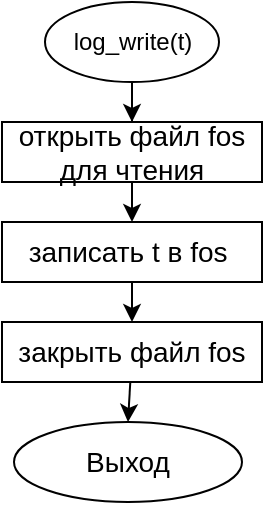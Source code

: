 <mxfile version="12.2.0" type="device" pages="1"><diagram id="ype9jadIfqNqDhQqBLQT" name="Страница 1"><mxGraphModel dx="1024" dy="485" grid="1" gridSize="10" guides="1" tooltips="1" connect="1" arrows="1" fold="1" page="1" pageScale="1" pageWidth="827" pageHeight="1169" math="0" shadow="0"><root><mxCell id="0"/><mxCell id="1" parent="0"/><mxCell id="0PYkEDup9aAO3Qwm6Vtt-28" value="" style="edgeStyle=orthogonalEdgeStyle;rounded=0;orthogonalLoop=1;jettySize=auto;html=1;fontSize=14;" edge="1" parent="1" source="0PYkEDup9aAO3Qwm6Vtt-1" target="0PYkEDup9aAO3Qwm6Vtt-22"><mxGeometry relative="1" as="geometry"/></mxCell><mxCell id="0PYkEDup9aAO3Qwm6Vtt-1" value="log_write(t)" style="ellipse;whiteSpace=wrap;html=1;" vertex="1" parent="1"><mxGeometry x="361.5" y="60" width="87" height="40" as="geometry"/></mxCell><mxCell id="0PYkEDup9aAO3Qwm6Vtt-18" value="Выход" style="ellipse;whiteSpace=wrap;html=1;fontSize=14;" vertex="1" parent="1"><mxGeometry x="346" y="270" width="114" height="40" as="geometry"/></mxCell><mxCell id="0PYkEDup9aAO3Qwm6Vtt-22" value="открыть файл fos для чтения" style="rounded=0;whiteSpace=wrap;html=1;fontSize=14;" vertex="1" parent="1"><mxGeometry x="340" y="120" width="130" height="30" as="geometry"/></mxCell><mxCell id="0PYkEDup9aAO3Qwm6Vtt-23" value="записать t в fos&amp;nbsp;" style="rounded=0;whiteSpace=wrap;html=1;fontSize=14;" vertex="1" parent="1"><mxGeometry x="340" y="170" width="130" height="30" as="geometry"/></mxCell><mxCell id="0PYkEDup9aAO3Qwm6Vtt-24" value="закрыть файл fos" style="rounded=0;whiteSpace=wrap;html=1;fontSize=14;" vertex="1" parent="1"><mxGeometry x="340" y="220" width="130" height="30" as="geometry"/></mxCell><mxCell id="0PYkEDup9aAO3Qwm6Vtt-25" value="" style="endArrow=classic;html=1;fontSize=14;entryX=0.5;entryY=0;entryDx=0;entryDy=0;" edge="1" parent="1" source="0PYkEDup9aAO3Qwm6Vtt-24" target="0PYkEDup9aAO3Qwm6Vtt-18"><mxGeometry width="50" height="50" relative="1" as="geometry"><mxPoint x="340" y="390" as="sourcePoint"/><mxPoint x="390" y="340" as="targetPoint"/></mxGeometry></mxCell><mxCell id="0PYkEDup9aAO3Qwm6Vtt-26" value="" style="endArrow=classic;html=1;fontSize=14;entryX=0.5;entryY=0;entryDx=0;entryDy=0;exitX=0.5;exitY=1;exitDx=0;exitDy=0;" edge="1" parent="1" source="0PYkEDup9aAO3Qwm6Vtt-23" target="0PYkEDup9aAO3Qwm6Vtt-24"><mxGeometry width="50" height="50" relative="1" as="geometry"><mxPoint x="200" y="280" as="sourcePoint"/><mxPoint x="250" y="230" as="targetPoint"/></mxGeometry></mxCell><mxCell id="0PYkEDup9aAO3Qwm6Vtt-27" value="" style="endArrow=classic;html=1;fontSize=14;entryX=0.5;entryY=0;entryDx=0;entryDy=0;exitX=0.5;exitY=1;exitDx=0;exitDy=0;" edge="1" parent="1" source="0PYkEDup9aAO3Qwm6Vtt-22" target="0PYkEDup9aAO3Qwm6Vtt-23"><mxGeometry width="50" height="50" relative="1" as="geometry"><mxPoint x="110" y="250" as="sourcePoint"/><mxPoint x="160" y="200" as="targetPoint"/></mxGeometry></mxCell></root></mxGraphModel></diagram></mxfile>